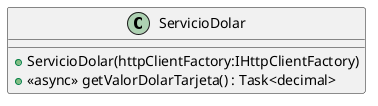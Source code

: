 @startuml
class ServicioDolar {
    + ServicioDolar(httpClientFactory:IHttpClientFactory)
    + <<async>> getValorDolarTarjeta() : Task<decimal>
}
@enduml
